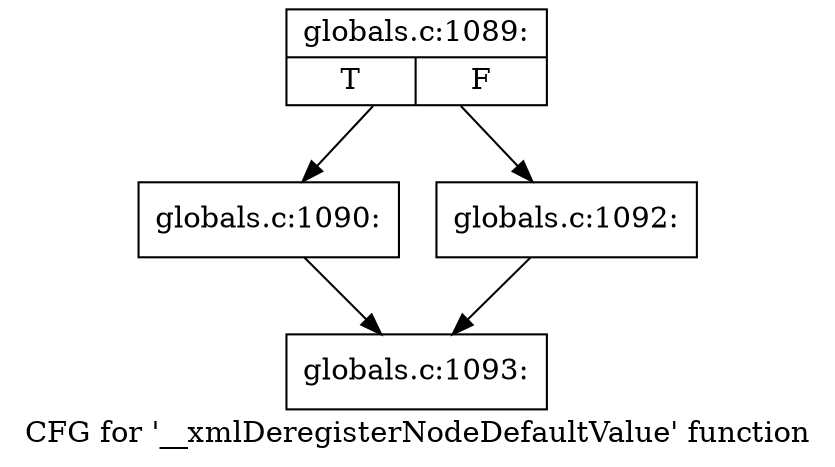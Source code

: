 digraph "CFG for '__xmlDeregisterNodeDefaultValue' function" {
	label="CFG for '__xmlDeregisterNodeDefaultValue' function";

	Node0x4ae2da0 [shape=record,label="{globals.c:1089:|{<s0>T|<s1>F}}"];
	Node0x4ae2da0 -> Node0x48f5cb0;
	Node0x4ae2da0 -> Node0x4ae33a0;
	Node0x48f5cb0 [shape=record,label="{globals.c:1090:}"];
	Node0x48f5cb0 -> Node0x48f5e70;
	Node0x4ae33a0 [shape=record,label="{globals.c:1092:}"];
	Node0x4ae33a0 -> Node0x48f5e70;
	Node0x48f5e70 [shape=record,label="{globals.c:1093:}"];
}
